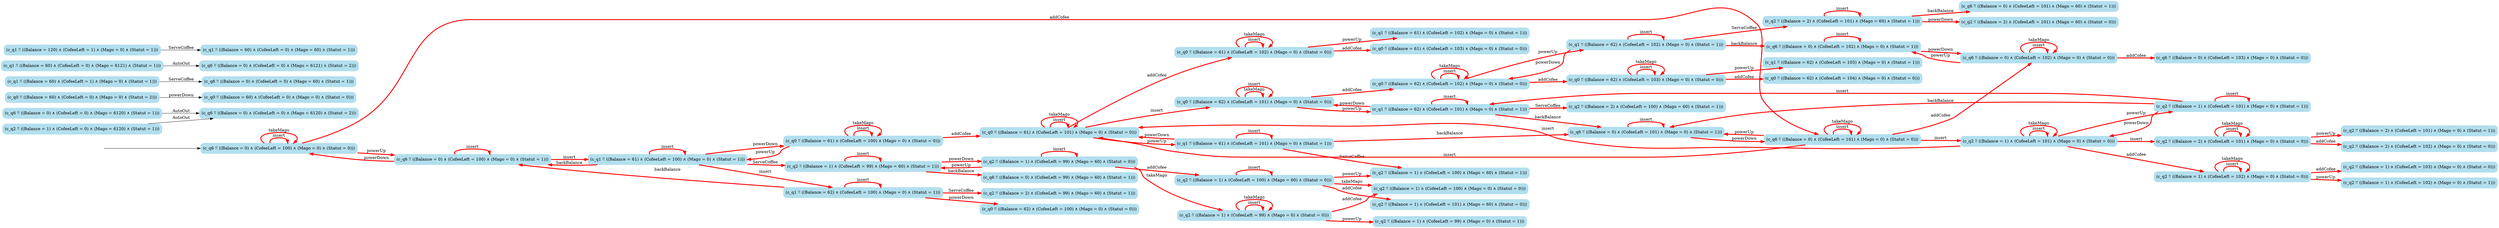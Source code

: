 digraph G {

	rankdir = LR;

	start_c_q6_10[style=invisible];

	node[shape=box, style="rounded, filled", color=lightblue2];

	c_q2_126[label="(c_q2 ≝ ((Balance = 1) ∧ (CofeeLeft = 101) ∧ (Mago = 0) ∧ (Statut = 1)))"];
	c_q2_199[label="(c_q2 ≝ ((Balance = 1) ∧ (CofeeLeft = 103) ∧ (Mago = 0) ∧ (Statut = 0)))"];
	c_q2_212[label="(c_q2 ≝ ((Balance = 2) ∧ (CofeeLeft = 101) ∧ (Mago = 60) ∧ (Statut = 1)))"];
	c_q2_135[label="(c_q2 ≝ ((Balance = 1) ∧ (CofeeLeft = 99) ∧ (Mago = 0) ∧ (Statut = 1)))"];
	c_q1_102[label="(c_q1 ≝ ((Balance = 62) ∧ (CofeeLeft = 102) ∧ (Mago = 0) ∧ (Statut = 1)))"];
	c_q6_6[label="(c_q6 ≝ ((Balance = 0) ∧ (CofeeLeft = 0) ∧ (Mago = 6120) ∧ (Statut = 1)))"];
	c_q2_119[label="(c_q2 ≝ ((Balance = 2) ∧ (CofeeLeft = 101) ∧ (Mago = 0) ∧ (Statut = 1)))"];
	c_q1_179[label="(c_q1 ≝ ((Balance = 61) ∧ (CofeeLeft = 102) ∧ (Mago = 0) ∧ (Statut = 1)))"];
	c_q2_145[label="(c_q2 ≝ ((Balance = 1) ∧ (CofeeLeft = 100) ∧ (Mago = 0) ∧ (Statut = 0)))"];
	c_q0_20[label="(c_q0 ≝ ((Balance = 60) ∧ (CofeeLeft = 0) ∧ (Mago = 0) ∧ (Statut = 2)))"];
	c_q6_216[label="(c_q6 ≝ ((Balance = 0) ∧ (CofeeLeft = 102) ∧ (Mago = 0) ∧ (Statut = 1)))"];
	c_q2_173[label="(c_q2 ≝ ((Balance = 1) ∧ (CofeeLeft = 100) ∧ (Mago = 60) ∧ (Statut = 1)))"];
	c_q2_56[label="(c_q2 ≝ ((Balance = 1) ∧ (CofeeLeft = 0) ∧ (Mago = 6120) ∧ (Statut = 1)))"];
	c_q0_107[label="(c_q0 ≝ ((Balance = 62) ∧ (CofeeLeft = 100) ∧ (Mago = 0) ∧ (Statut = 0)))"];
	c_q6_39[label="(c_q6 ≝ ((Balance = 0) ∧ (CofeeLeft = 0) ∧ (Mago = 60) ∧ (Statut = 1)))"];
	c_q0_190[label="(c_q0 ≝ ((Balance = 61) ∧ (CofeeLeft = 100) ∧ (Mago = 0) ∧ (Statut = 0)))"];
	c_q0_206[label="(c_q0 ≝ ((Balance = 62) ∧ (CofeeLeft = 103) ∧ (Mago = 0) ∧ (Statut = 0)))"];
	c_q6_57[label="(c_q6 ≝ ((Balance = 0) ∧ (CofeeLeft = 0) ∧ (Mago = 6120) ∧ (Statut = 2)))"];
	c_q1_36[label="(c_q1 ≝ ((Balance = 60) ∧ (CofeeLeft = 0) ∧ (Mago = 6121) ∧ (Statut = 1)))"];
	c_q2_122[label="(c_q2 ≝ ((Balance = 2) ∧ (CofeeLeft = 101) ∧ (Mago = 0) ∧ (Statut = 0)))"];
	c_q1_110[label="(c_q1 ≝ ((Balance = 62) ∧ (CofeeLeft = 100) ∧ (Mago = 0) ∧ (Statut = 1)))"];
	c_q0_96[label="(c_q0 ≝ ((Balance = 62) ∧ (CofeeLeft = 102) ∧ (Mago = 0) ∧ (Statut = 0)))"];
	c_q6_111[label="(c_q6 ≝ ((Balance = 0) ∧ (CofeeLeft = 100) ∧ (Mago = 0) ∧ (Statut = 1)))"];
	c_q2_123[label="(c_q2 ≝ ((Balance = 2) ∧ (CofeeLeft = 102) ∧ (Mago = 0) ∧ (Statut = 0)))"];
	c_q6_37[label="(c_q6 ≝ ((Balance = 0) ∧ (CofeeLeft = 0) ∧ (Mago = 6121) ∧ (Statut = 2)))"];
	c_q6_167[label="(c_q6 ≝ ((Balance = 0) ∧ (CofeeLeft = 103) ∧ (Mago = 0) ∧ (Statut = 0)))"];
	c_q0_151[label="(c_q0 ≝ ((Balance = 62) ∧ (CofeeLeft = 101) ∧ (Mago = 0) ∧ (Statut = 0)))"];
	c_q6_175[label="(c_q6 ≝ ((Balance = 0) ∧ (CofeeLeft = 101) ∧ (Mago = 0) ∧ (Statut = 1)))"];
	c_q2_130[label="(c_q2 ≝ ((Balance = 1) ∧ (CofeeLeft = 99) ∧ (Mago = 60) ∧ (Statut = 0)))"];
	c_q6_213[label="(c_q6 ≝ ((Balance = 0) ∧ (CofeeLeft = 101) ∧ (Mago = 60) ∧ (Statut = 1)))"];
	c_q0_191[label="(c_q0 ≝ ((Balance = 61) ∧ (CofeeLeft = 101) ∧ (Mago = 0) ∧ (Statut = 0)))"];
	c_q6_10[label="(c_q6 ≝ ((Balance = 0) ∧ (CofeeLeft = 100) ∧ (Mago = 0) ∧ (Statut = 0)))"];
	c_q2_195[label="(c_q2 ≝ ((Balance = 1) ∧ (CofeeLeft = 102) ∧ (Mago = 0) ∧ (Statut = 1)))"];
	c_q0_21[label="(c_q0 ≝ ((Balance = 60) ∧ (CofeeLeft = 0) ∧ (Mago = 0) ∧ (Statut = 0)))"];
	c_q1_174[label="(c_q1 ≝ ((Balance = 61) ∧ (CofeeLeft = 101) ∧ (Mago = 0) ∧ (Statut = 1)))"];
	c_q1_154[label="(c_q1 ≝ ((Balance = 62) ∧ (CofeeLeft = 101) ∧ (Mago = 0) ∧ (Statut = 1)))"];
	c_q0_207[label="(c_q0 ≝ ((Balance = 62) ∧ (CofeeLeft = 104) ∧ (Mago = 0) ∧ (Statut = 0)))"];
	c_q2_153[label="(c_q2 ≝ ((Balance = 2) ∧ (CofeeLeft = 100) ∧ (Mago = 60) ∧ (Statut = 1)))"];
	c_q2_138[label="(c_q2 ≝ ((Balance = 1) ∧ (CofeeLeft = 99) ∧ (Mago = 0) ∧ (Statut = 0)))"];
	c_q2_147[label="(c_q2 ≝ ((Balance = 1) ∧ (CofeeLeft = 101) ∧ (Mago = 60) ∧ (Statut = 0)))"];
	c_q2_109[label="(c_q2 ≝ ((Balance = 2) ∧ (CofeeLeft = 99) ∧ (Mago = 60) ∧ (Statut = 1)))"];
	c_q1_187[label="(c_q1 ≝ ((Balance = 61) ∧ (CofeeLeft = 100) ∧ (Mago = 0) ∧ (Statut = 1)))"];
	c_q1_38[label="(c_q1 ≝ ((Balance = 60) ∧ (CofeeLeft = 1) ∧ (Mago = 0) ∧ (Statut = 1)))"];
	c_q2_127[label="(c_q2 ≝ ((Balance = 1) ∧ (CofeeLeft = 101) ∧ (Mago = 0) ∧ (Statut = 0)))"];
	c_q6_115[label="(c_q6 ≝ ((Balance = 0) ∧ (CofeeLeft = 99) ∧ (Mago = 60) ∧ (Statut = 1)))"];
	c_q2_211[label="(c_q2 ≝ ((Balance = 2) ∧ (CofeeLeft = 101) ∧ (Mago = 60) ∧ (Statut = 0)))"];
	c_q6_159[label="(c_q6 ≝ ((Balance = 0) ∧ (CofeeLeft = 101) ∧ (Mago = 0) ∧ (Statut = 0)))"];
	c_q2_131[label="(c_q2 ≝ ((Balance = 1) ∧ (CofeeLeft = 99) ∧ (Mago = 60) ∧ (Statut = 1)))"];
	c_q1_30[label="(c_q1 ≝ ((Balance = 120) ∧ (CofeeLeft = 1) ∧ (Mago = 0) ∧ (Statut = 1)))"];
	c_q0_183[label="(c_q0 ≝ ((Balance = 61) ∧ (CofeeLeft = 103) ∧ (Mago = 0) ∧ (Statut = 0)))"];
	c_q1_31[label="(c_q1 ≝ ((Balance = 60) ∧ (CofeeLeft = 0) ∧ (Mago = 60) ∧ (Statut = 1)))"];
	c_q2_198[label="(c_q2 ≝ ((Balance = 1) ∧ (CofeeLeft = 102) ∧ (Mago = 0) ∧ (Statut = 0)))"];
	c_q2_146[label="(c_q2 ≝ ((Balance = 1) ∧ (CofeeLeft = 100) ∧ (Mago = 60) ∧ (Statut = 0)))"];
	c_q6_217[label="(c_q6 ≝ ((Balance = 0) ∧ (CofeeLeft = 102) ∧ (Mago = 0) ∧ (Statut = 0)))"];
	c_q1_203[label="(c_q1 ≝ ((Balance = 62) ∧ (CofeeLeft = 103) ∧ (Mago = 0) ∧ (Statut = 1)))"];
	c_q0_182[label="(c_q0 ≝ ((Balance = 61) ∧ (CofeeLeft = 102) ∧ (Mago = 0) ∧ (Statut = 0)))"];

	start_c_q6_10 -> c_q6_10;
	c_q6_10 -> c_q6_10[label="insert", penwidth=3, color=red];
	c_q6_10 -> c_q6_111[label="powerUp", penwidth=3, color=red];
	c_q6_111 -> c_q6_10[label="powerDown", penwidth=3, color=red];
	c_q6_6 -> c_q6_57[label="AutoOut"];
	c_q6_10 -> c_q6_10[label="takeMago", penwidth=3, color=red];
	c_q6_10 -> c_q6_159[label="addCofee", penwidth=3, color=red];
	c_q6_159 -> c_q0_191[label="insert", penwidth=3, color=red];
	c_q6_111 -> c_q1_187[label="insert", penwidth=3, color=red];
	c_q6_159 -> c_q2_127[label="insert", penwidth=3, color=red];
	c_q0_191 -> c_q0_151[label="insert", penwidth=3, color=red];
	c_q0_20 -> c_q0_21[label="powerDown"];
	c_q0_151 -> c_q0_151[label="takeMago", penwidth=3, color=red];
	c_q0_151 -> c_q0_96[label="addCofee", penwidth=3, color=red];
	c_q0_96 -> c_q1_102[label="powerUp", penwidth=3, color=red];
	c_q1_187 -> c_q1_110[label="insert", penwidth=3, color=red];
	c_q1_30 -> c_q1_31[label="ServeCoffee"];
	c_q1_102 -> c_q0_96[label="powerDown", penwidth=3, color=red];
	c_q1_187 -> c_q2_131[label="ServeCoffee", penwidth=3, color=red];
	c_q1_36 -> c_q6_37[label="AutoOut"];
	c_q1_38 -> c_q6_39[label="ServeCoffee"];
	c_q1_187 -> c_q6_111[label="backBalance", penwidth=3, color=red];
	c_q2_127 -> c_q2_122[label="insert", penwidth=3, color=red];
	c_q2_127 -> c_q2_126[label="powerUp", penwidth=3, color=red];
	c_q2_131 -> c_q2_130[label="powerDown", penwidth=3, color=red];
	c_q2_130 -> c_q2_138[label="takeMago", penwidth=3, color=red];
	c_q2_130 -> c_q2_146[label="addCofee", penwidth=3, color=red];
	c_q2_127 -> c_q0_191[label="insert", penwidth=3, color=red];
	c_q2_126 -> c_q1_154[label="insert", penwidth=3, color=red];
	c_q2_56 -> c_q6_57[label="AutoOut"];
	c_q2_126 -> c_q6_175[label="backBalance", penwidth=3, color=red];
	c_q6_111 -> c_q6_111[label="insert", penwidth=3, color=red];
	c_q6_159 -> c_q6_159[label="insert", penwidth=3, color=red];
	c_q6_159 -> c_q6_175[label="powerUp", penwidth=3, color=red];
	c_q6_159 -> c_q6_159[label="takeMago", penwidth=3, color=red];
	c_q6_159 -> c_q6_217[label="addCofee", penwidth=3, color=red];
	c_q0_191 -> c_q0_191[label="insert", penwidth=3, color=red];
	c_q0_191 -> c_q1_174[label="powerUp", penwidth=3, color=red];
	c_q0_191 -> c_q0_191[label="takeMago", penwidth=3, color=red];
	c_q0_191 -> c_q0_182[label="addCofee", penwidth=3, color=red];
	c_q1_187 -> c_q1_187[label="insert", penwidth=3, color=red];
	c_q1_187 -> c_q0_190[label="powerDown", penwidth=3, color=red];
	c_q2_127 -> c_q2_127[label="insert", penwidth=3, color=red];
	c_q2_127 -> c_q2_127[label="takeMago", penwidth=3, color=red];
	c_q2_127 -> c_q2_198[label="addCofee", penwidth=3, color=red];
	c_q0_151 -> c_q0_151[label="insert", penwidth=3, color=red];
	c_q0_151 -> c_q1_154[label="powerUp", penwidth=3, color=red];
	c_q0_96 -> c_q0_96[label="insert", penwidth=3, color=red];
	c_q0_96 -> c_q0_96[label="takeMago", penwidth=3, color=red];
	c_q0_96 -> c_q0_206[label="addCofee", penwidth=3, color=red];
	c_q1_102 -> c_q1_102[label="insert", penwidth=3, color=red];
	c_q1_102 -> c_q2_212[label="ServeCoffee", penwidth=3, color=red];
	c_q1_102 -> c_q6_216[label="backBalance", penwidth=3, color=red];
	c_q1_110 -> c_q1_110[label="insert", penwidth=3, color=red];
	c_q1_110 -> c_q0_107[label="powerDown", penwidth=3, color=red];
	c_q1_110 -> c_q2_109[label="ServeCoffee", penwidth=3, color=red];
	c_q1_110 -> c_q6_111[label="backBalance", penwidth=3, color=red];
	c_q2_131 -> c_q2_131[label="insert", penwidth=3, color=red];
	c_q2_131 -> c_q6_115[label="backBalance", penwidth=3, color=red];
	c_q2_122 -> c_q2_122[label="insert", penwidth=3, color=red];
	c_q2_122 -> c_q2_119[label="powerUp", penwidth=3, color=red];
	c_q2_122 -> c_q2_122[label="takeMago", penwidth=3, color=red];
	c_q2_122 -> c_q2_123[label="addCofee", penwidth=3, color=red];
	c_q2_126 -> c_q2_126[label="insert", penwidth=3, color=red];
	c_q2_126 -> c_q2_127[label="powerDown", penwidth=3, color=red];
	c_q2_130 -> c_q2_130[label="insert", penwidth=3, color=red];
	c_q2_130 -> c_q2_131[label="powerUp", penwidth=3, color=red];
	c_q2_138 -> c_q2_138[label="insert", penwidth=3, color=red];
	c_q2_138 -> c_q2_135[label="powerUp", penwidth=3, color=red];
	c_q2_138 -> c_q2_138[label="takeMago", penwidth=3, color=red];
	c_q2_138 -> c_q2_145[label="addCofee", penwidth=3, color=red];
	c_q2_146 -> c_q2_146[label="insert", penwidth=3, color=red];
	c_q2_146 -> c_q2_173[label="powerUp", penwidth=3, color=red];
	c_q2_146 -> c_q2_145[label="takeMago", penwidth=3, color=red];
	c_q2_146 -> c_q2_147[label="addCofee", penwidth=3, color=red];
	c_q1_154 -> c_q1_154[label="insert", penwidth=3, color=red];
	c_q1_154 -> c_q0_151[label="powerDown", penwidth=3, color=red];
	c_q1_154 -> c_q2_153[label="ServeCoffee", penwidth=3, color=red];
	c_q1_154 -> c_q6_175[label="backBalance", penwidth=3, color=red];
	c_q6_175 -> c_q6_175[label="insert", penwidth=3, color=red];
	c_q6_175 -> c_q6_159[label="powerDown", penwidth=3, color=red];
	c_q6_217 -> c_q6_217[label="insert", penwidth=3, color=red];
	c_q6_217 -> c_q6_216[label="powerUp", penwidth=3, color=red];
	c_q6_217 -> c_q6_217[label="takeMago", penwidth=3, color=red];
	c_q6_217 -> c_q6_167[label="addCofee", penwidth=3, color=red];
	c_q1_174 -> c_q1_174[label="insert", penwidth=3, color=red];
	c_q1_174 -> c_q0_191[label="powerDown", penwidth=3, color=red];
	c_q1_174 -> c_q2_173[label="ServeCoffee", penwidth=3, color=red];
	c_q1_174 -> c_q6_175[label="backBalance", penwidth=3, color=red];
	c_q0_182 -> c_q0_182[label="insert", penwidth=3, color=red];
	c_q0_182 -> c_q1_179[label="powerUp", penwidth=3, color=red];
	c_q0_182 -> c_q0_182[label="takeMago", penwidth=3, color=red];
	c_q0_182 -> c_q0_183[label="addCofee", penwidth=3, color=red];
	c_q0_190 -> c_q0_190[label="insert", penwidth=3, color=red];
	c_q0_190 -> c_q1_187[label="powerUp", penwidth=3, color=red];
	c_q0_190 -> c_q0_190[label="takeMago", penwidth=3, color=red];
	c_q0_190 -> c_q0_191[label="addCofee", penwidth=3, color=red];
	c_q2_198 -> c_q2_198[label="insert", penwidth=3, color=red];
	c_q2_198 -> c_q2_195[label="powerUp", penwidth=3, color=red];
	c_q2_198 -> c_q2_198[label="takeMago", penwidth=3, color=red];
	c_q2_198 -> c_q2_199[label="addCofee", penwidth=3, color=red];
	c_q0_206 -> c_q0_206[label="insert", penwidth=3, color=red];
	c_q0_206 -> c_q1_203[label="powerUp", penwidth=3, color=red];
	c_q0_206 -> c_q0_206[label="takeMago", penwidth=3, color=red];
	c_q0_206 -> c_q0_207[label="addCofee", penwidth=3, color=red];
	c_q2_212 -> c_q2_212[label="insert", penwidth=3, color=red];
	c_q2_212 -> c_q2_211[label="powerDown", penwidth=3, color=red];
	c_q2_212 -> c_q6_213[label="backBalance", penwidth=3, color=red];
	c_q6_216 -> c_q6_216[label="insert", penwidth=3, color=red];
	c_q6_216 -> c_q6_217[label="powerDown", penwidth=3, color=red];

}